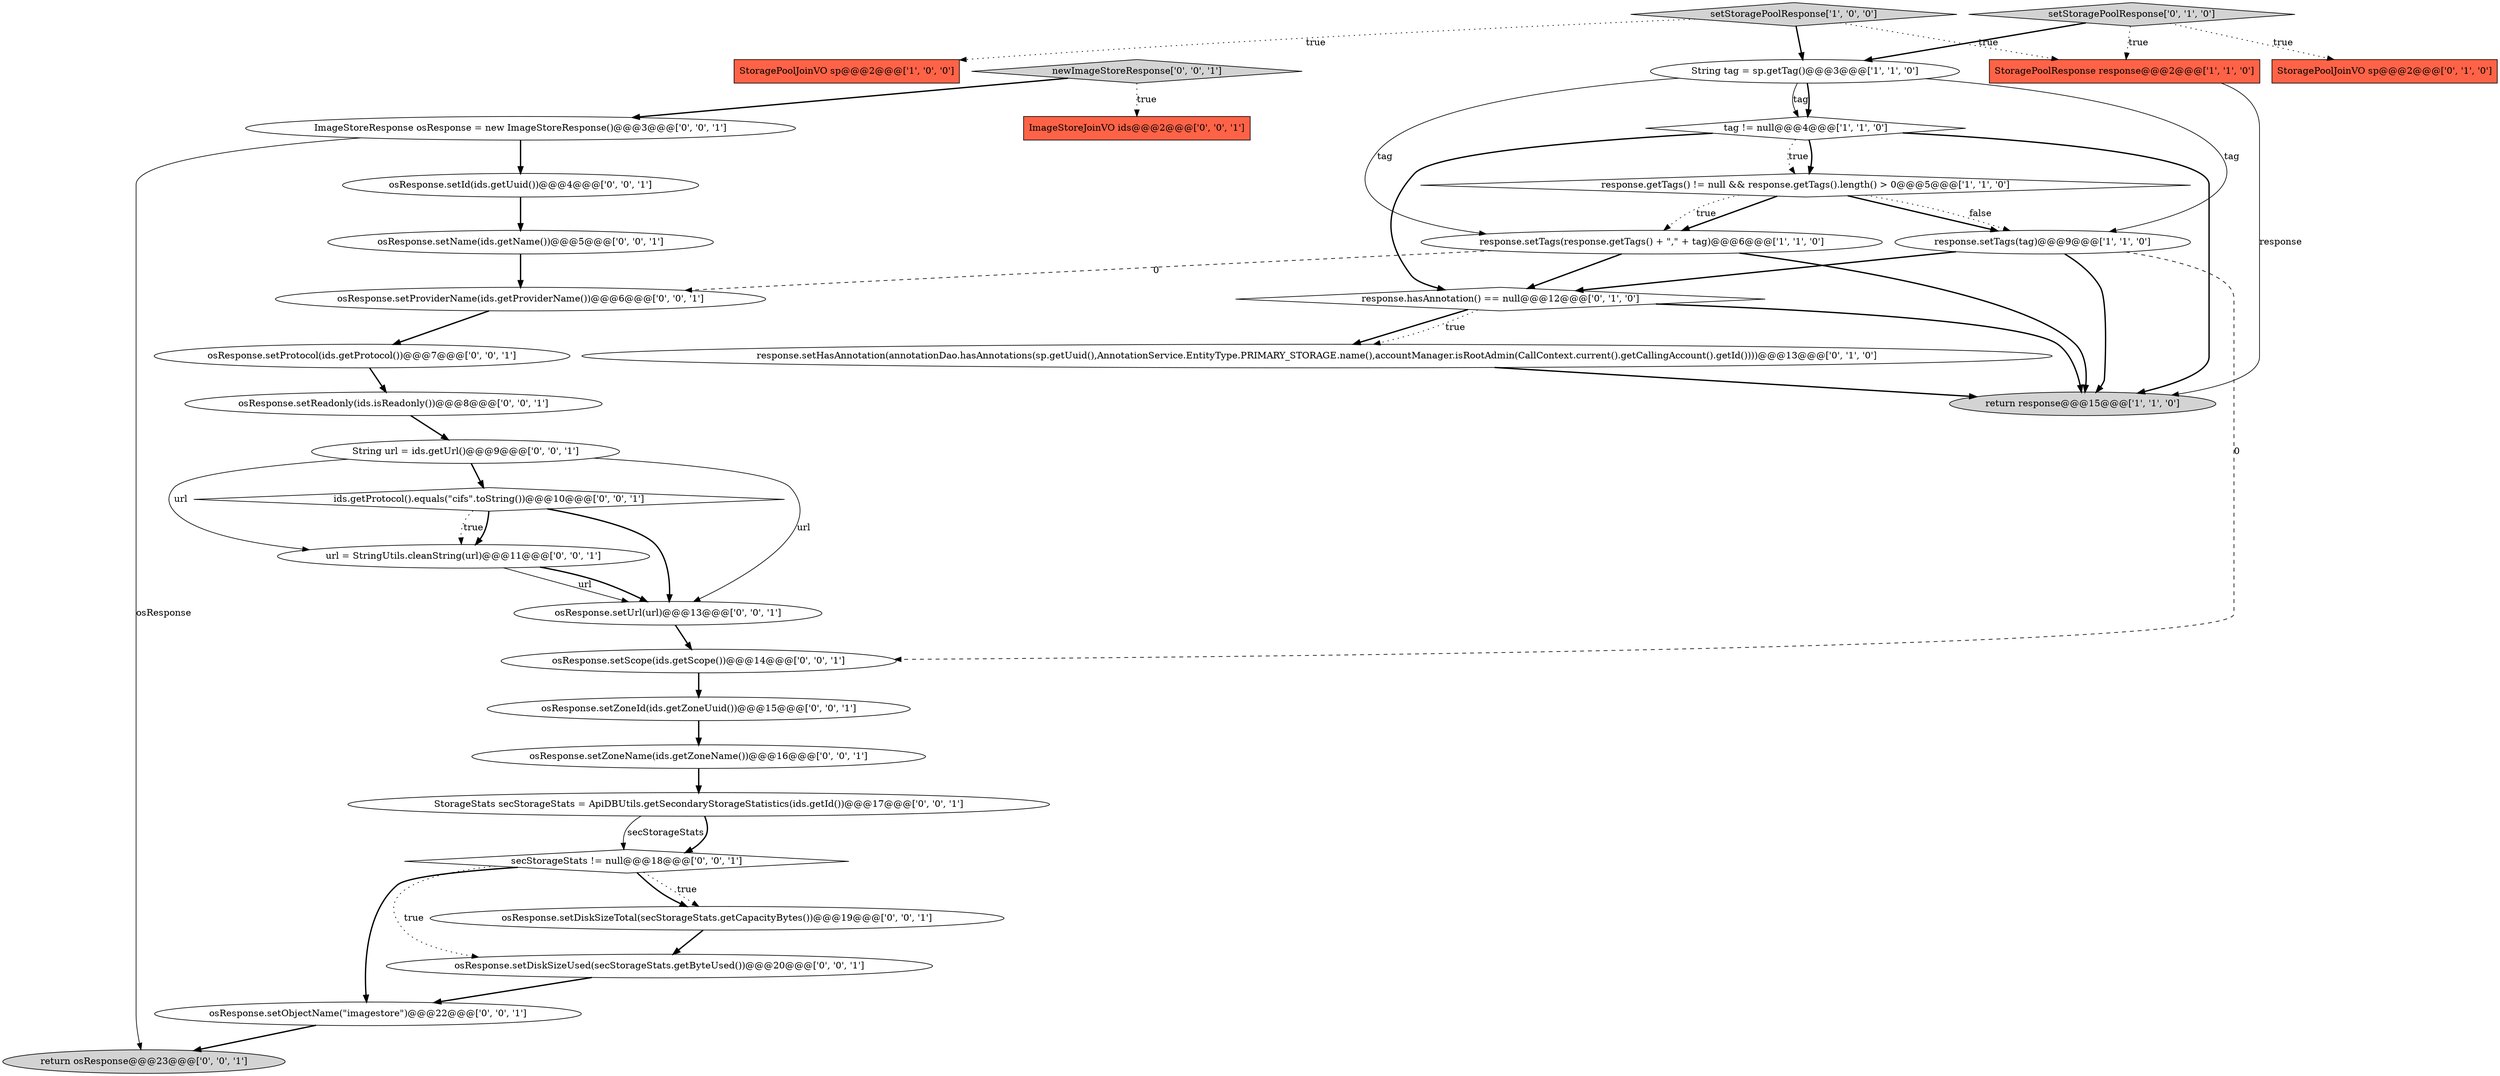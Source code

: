 digraph {
25 [style = filled, label = "url = StringUtils.cleanString(url)@@@11@@@['0', '0', '1']", fillcolor = white, shape = ellipse image = "AAA0AAABBB3BBB"];
30 [style = filled, label = "osResponse.setZoneName(ids.getZoneName())@@@16@@@['0', '0', '1']", fillcolor = white, shape = ellipse image = "AAA0AAABBB3BBB"];
28 [style = filled, label = "ImageStoreJoinVO ids@@@2@@@['0', '0', '1']", fillcolor = tomato, shape = box image = "AAA0AAABBB3BBB"];
22 [style = filled, label = "osResponse.setObjectName(\"imagestore\")@@@22@@@['0', '0', '1']", fillcolor = white, shape = ellipse image = "AAA0AAABBB3BBB"];
23 [style = filled, label = "osResponse.setZoneId(ids.getZoneUuid())@@@15@@@['0', '0', '1']", fillcolor = white, shape = ellipse image = "AAA0AAABBB3BBB"];
2 [style = filled, label = "setStoragePoolResponse['1', '0', '0']", fillcolor = lightgray, shape = diamond image = "AAA0AAABBB1BBB"];
13 [style = filled, label = "ImageStoreResponse osResponse = new ImageStoreResponse()@@@3@@@['0', '0', '1']", fillcolor = white, shape = ellipse image = "AAA0AAABBB3BBB"];
27 [style = filled, label = "secStorageStats != null@@@18@@@['0', '0', '1']", fillcolor = white, shape = diamond image = "AAA0AAABBB3BBB"];
18 [style = filled, label = "StorageStats secStorageStats = ApiDBUtils.getSecondaryStorageStatistics(ids.getId())@@@17@@@['0', '0', '1']", fillcolor = white, shape = ellipse image = "AAA0AAABBB3BBB"];
8 [style = filled, label = "response.setTags(tag)@@@9@@@['1', '1', '0']", fillcolor = white, shape = ellipse image = "AAA0AAABBB1BBB"];
31 [style = filled, label = "return osResponse@@@23@@@['0', '0', '1']", fillcolor = lightgray, shape = ellipse image = "AAA0AAABBB3BBB"];
33 [style = filled, label = "osResponse.setDiskSizeUsed(secStorageStats.getByteUsed())@@@20@@@['0', '0', '1']", fillcolor = white, shape = ellipse image = "AAA0AAABBB3BBB"];
9 [style = filled, label = "response.hasAnnotation() == null@@@12@@@['0', '1', '0']", fillcolor = white, shape = diamond image = "AAA1AAABBB2BBB"];
10 [style = filled, label = "setStoragePoolResponse['0', '1', '0']", fillcolor = lightgray, shape = diamond image = "AAA0AAABBB2BBB"];
4 [style = filled, label = "response.setTags(response.getTags() + \",\" + tag)@@@6@@@['1', '1', '0']", fillcolor = white, shape = ellipse image = "AAA0AAABBB1BBB"];
14 [style = filled, label = "osResponse.setName(ids.getName())@@@5@@@['0', '0', '1']", fillcolor = white, shape = ellipse image = "AAA0AAABBB3BBB"];
21 [style = filled, label = "osResponse.setDiskSizeTotal(secStorageStats.getCapacityBytes())@@@19@@@['0', '0', '1']", fillcolor = white, shape = ellipse image = "AAA0AAABBB3BBB"];
16 [style = filled, label = "osResponse.setScope(ids.getScope())@@@14@@@['0', '0', '1']", fillcolor = white, shape = ellipse image = "AAA0AAABBB3BBB"];
32 [style = filled, label = "osResponse.setProtocol(ids.getProtocol())@@@7@@@['0', '0', '1']", fillcolor = white, shape = ellipse image = "AAA0AAABBB3BBB"];
11 [style = filled, label = "response.setHasAnnotation(annotationDao.hasAnnotations(sp.getUuid(),AnnotationService.EntityType.PRIMARY_STORAGE.name(),accountManager.isRootAdmin(CallContext.current().getCallingAccount().getId())))@@@13@@@['0', '1', '0']", fillcolor = white, shape = ellipse image = "AAA1AAABBB2BBB"];
12 [style = filled, label = "StoragePoolJoinVO sp@@@2@@@['0', '1', '0']", fillcolor = tomato, shape = box image = "AAA0AAABBB2BBB"];
19 [style = filled, label = "osResponse.setId(ids.getUuid())@@@4@@@['0', '0', '1']", fillcolor = white, shape = ellipse image = "AAA0AAABBB3BBB"];
20 [style = filled, label = "String url = ids.getUrl()@@@9@@@['0', '0', '1']", fillcolor = white, shape = ellipse image = "AAA0AAABBB3BBB"];
24 [style = filled, label = "newImageStoreResponse['0', '0', '1']", fillcolor = lightgray, shape = diamond image = "AAA0AAABBB3BBB"];
17 [style = filled, label = "osResponse.setUrl(url)@@@13@@@['0', '0', '1']", fillcolor = white, shape = ellipse image = "AAA0AAABBB3BBB"];
7 [style = filled, label = "tag != null@@@4@@@['1', '1', '0']", fillcolor = white, shape = diamond image = "AAA0AAABBB1BBB"];
5 [style = filled, label = "StoragePoolResponse response@@@2@@@['1', '1', '0']", fillcolor = tomato, shape = box image = "AAA0AAABBB1BBB"];
6 [style = filled, label = "String tag = sp.getTag()@@@3@@@['1', '1', '0']", fillcolor = white, shape = ellipse image = "AAA0AAABBB1BBB"];
26 [style = filled, label = "ids.getProtocol().equals(\"cifs\".toString())@@@10@@@['0', '0', '1']", fillcolor = white, shape = diamond image = "AAA0AAABBB3BBB"];
15 [style = filled, label = "osResponse.setReadonly(ids.isReadonly())@@@8@@@['0', '0', '1']", fillcolor = white, shape = ellipse image = "AAA0AAABBB3BBB"];
1 [style = filled, label = "return response@@@15@@@['1', '1', '0']", fillcolor = lightgray, shape = ellipse image = "AAA0AAABBB1BBB"];
3 [style = filled, label = "StoragePoolJoinVO sp@@@2@@@['1', '0', '0']", fillcolor = tomato, shape = box image = "AAA0AAABBB1BBB"];
0 [style = filled, label = "response.getTags() != null && response.getTags().length() > 0@@@5@@@['1', '1', '0']", fillcolor = white, shape = diamond image = "AAA0AAABBB1BBB"];
29 [style = filled, label = "osResponse.setProviderName(ids.getProviderName())@@@6@@@['0', '0', '1']", fillcolor = white, shape = ellipse image = "AAA0AAABBB3BBB"];
23->30 [style = bold, label=""];
25->17 [style = solid, label="url"];
24->28 [style = dotted, label="true"];
8->16 [style = dashed, label="0"];
4->29 [style = dashed, label="0"];
24->13 [style = bold, label=""];
18->27 [style = solid, label="secStorageStats"];
26->17 [style = bold, label=""];
2->3 [style = dotted, label="true"];
0->4 [style = bold, label=""];
8->9 [style = bold, label=""];
9->11 [style = bold, label=""];
10->6 [style = bold, label=""];
6->4 [style = solid, label="tag"];
5->1 [style = solid, label="response"];
13->19 [style = bold, label=""];
10->12 [style = dotted, label="true"];
21->33 [style = bold, label=""];
30->18 [style = bold, label=""];
26->25 [style = dotted, label="true"];
7->9 [style = bold, label=""];
20->25 [style = solid, label="url"];
9->11 [style = dotted, label="true"];
2->5 [style = dotted, label="true"];
27->21 [style = dotted, label="true"];
11->1 [style = bold, label=""];
0->8 [style = bold, label=""];
22->31 [style = bold, label=""];
25->17 [style = bold, label=""];
4->1 [style = bold, label=""];
27->22 [style = bold, label=""];
27->33 [style = dotted, label="true"];
8->1 [style = bold, label=""];
14->29 [style = bold, label=""];
26->25 [style = bold, label=""];
33->22 [style = bold, label=""];
13->31 [style = solid, label="osResponse"];
6->7 [style = solid, label="tag"];
29->32 [style = bold, label=""];
20->17 [style = solid, label="url"];
16->23 [style = bold, label=""];
4->9 [style = bold, label=""];
6->8 [style = solid, label="tag"];
7->0 [style = bold, label=""];
0->8 [style = dotted, label="false"];
15->20 [style = bold, label=""];
2->6 [style = bold, label=""];
7->0 [style = dotted, label="true"];
19->14 [style = bold, label=""];
7->1 [style = bold, label=""];
0->4 [style = dotted, label="true"];
10->5 [style = dotted, label="true"];
6->7 [style = bold, label=""];
18->27 [style = bold, label=""];
20->26 [style = bold, label=""];
9->1 [style = bold, label=""];
32->15 [style = bold, label=""];
17->16 [style = bold, label=""];
27->21 [style = bold, label=""];
}
